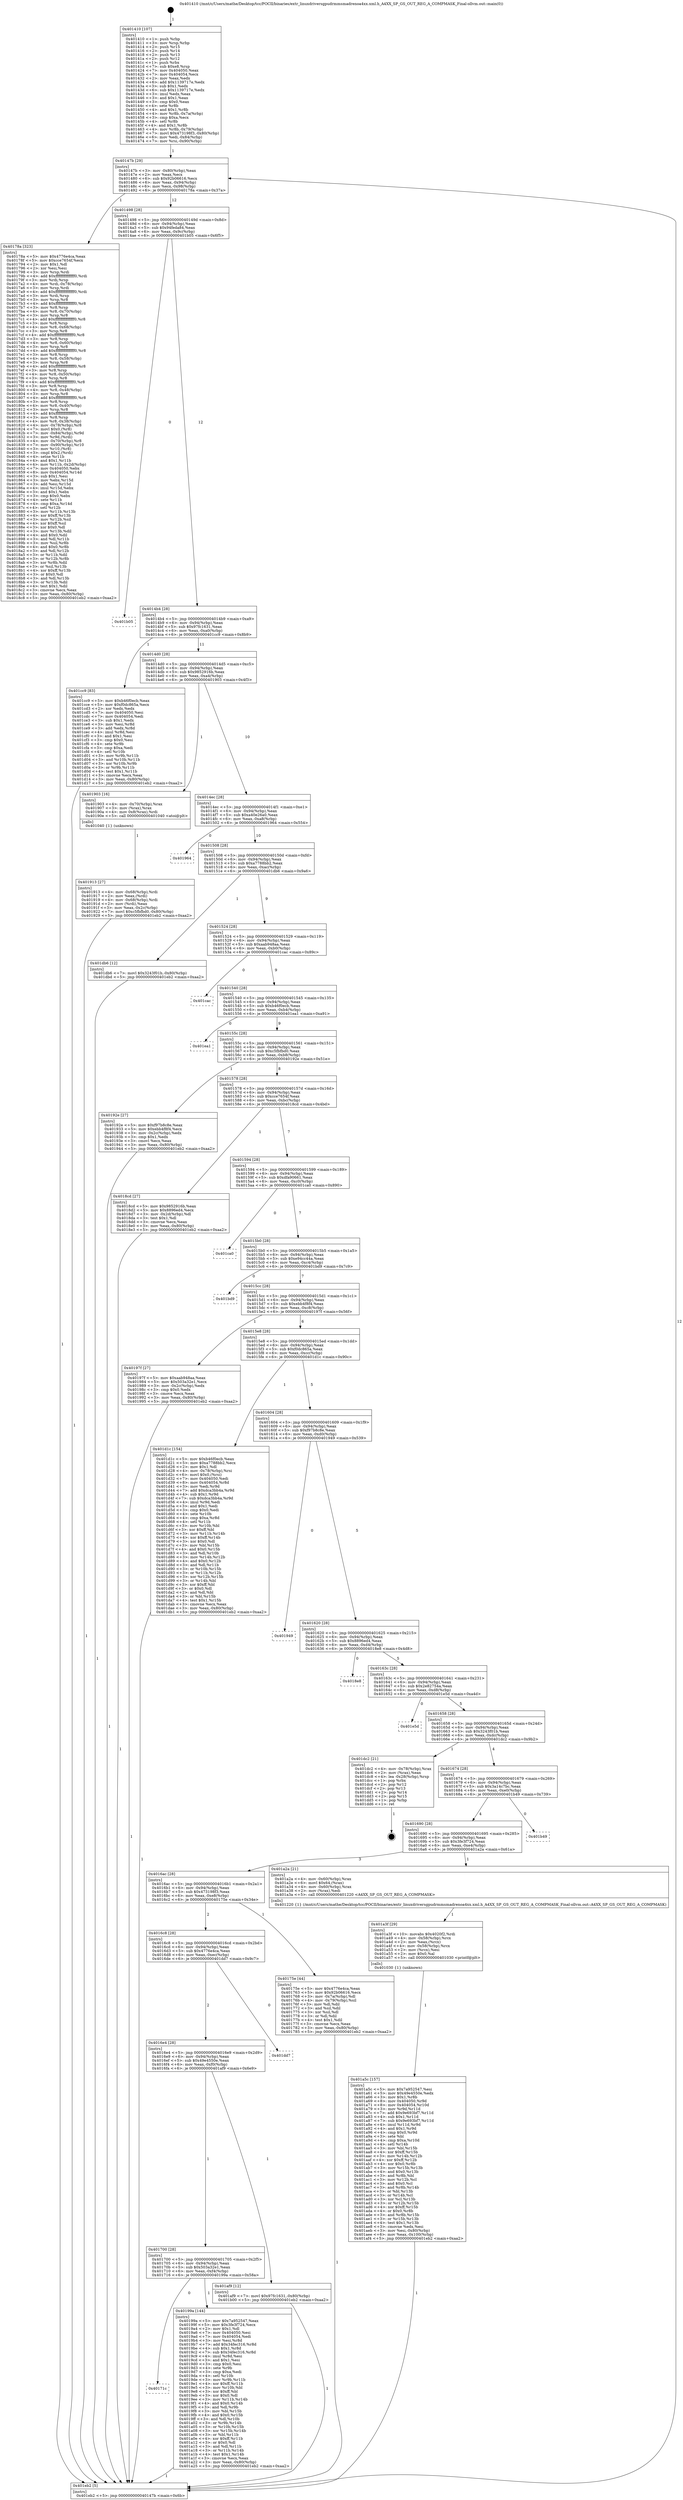 digraph "0x401410" {
  label = "0x401410 (/mnt/c/Users/mathe/Desktop/tcc/POCII/binaries/extr_linuxdriversgpudrmmsmadrenoa4xx.xml.h_A4XX_SP_GS_OUT_REG_A_COMPMASK_Final-ollvm.out::main(0))"
  labelloc = "t"
  node[shape=record]

  Entry [label="",width=0.3,height=0.3,shape=circle,fillcolor=black,style=filled]
  "0x40147b" [label="{
     0x40147b [29]\l
     | [instrs]\l
     &nbsp;&nbsp;0x40147b \<+3\>: mov -0x80(%rbp),%eax\l
     &nbsp;&nbsp;0x40147e \<+2\>: mov %eax,%ecx\l
     &nbsp;&nbsp;0x401480 \<+6\>: sub $0x92b06616,%ecx\l
     &nbsp;&nbsp;0x401486 \<+6\>: mov %eax,-0x94(%rbp)\l
     &nbsp;&nbsp;0x40148c \<+6\>: mov %ecx,-0x98(%rbp)\l
     &nbsp;&nbsp;0x401492 \<+6\>: je 000000000040178a \<main+0x37a\>\l
  }"]
  "0x40178a" [label="{
     0x40178a [323]\l
     | [instrs]\l
     &nbsp;&nbsp;0x40178a \<+5\>: mov $0x4776e4ca,%eax\l
     &nbsp;&nbsp;0x40178f \<+5\>: mov $0xcce7654f,%ecx\l
     &nbsp;&nbsp;0x401794 \<+2\>: mov $0x1,%dl\l
     &nbsp;&nbsp;0x401796 \<+2\>: xor %esi,%esi\l
     &nbsp;&nbsp;0x401798 \<+3\>: mov %rsp,%rdi\l
     &nbsp;&nbsp;0x40179b \<+4\>: add $0xfffffffffffffff0,%rdi\l
     &nbsp;&nbsp;0x40179f \<+3\>: mov %rdi,%rsp\l
     &nbsp;&nbsp;0x4017a2 \<+4\>: mov %rdi,-0x78(%rbp)\l
     &nbsp;&nbsp;0x4017a6 \<+3\>: mov %rsp,%rdi\l
     &nbsp;&nbsp;0x4017a9 \<+4\>: add $0xfffffffffffffff0,%rdi\l
     &nbsp;&nbsp;0x4017ad \<+3\>: mov %rdi,%rsp\l
     &nbsp;&nbsp;0x4017b0 \<+3\>: mov %rsp,%r8\l
     &nbsp;&nbsp;0x4017b3 \<+4\>: add $0xfffffffffffffff0,%r8\l
     &nbsp;&nbsp;0x4017b7 \<+3\>: mov %r8,%rsp\l
     &nbsp;&nbsp;0x4017ba \<+4\>: mov %r8,-0x70(%rbp)\l
     &nbsp;&nbsp;0x4017be \<+3\>: mov %rsp,%r8\l
     &nbsp;&nbsp;0x4017c1 \<+4\>: add $0xfffffffffffffff0,%r8\l
     &nbsp;&nbsp;0x4017c5 \<+3\>: mov %r8,%rsp\l
     &nbsp;&nbsp;0x4017c8 \<+4\>: mov %r8,-0x68(%rbp)\l
     &nbsp;&nbsp;0x4017cc \<+3\>: mov %rsp,%r8\l
     &nbsp;&nbsp;0x4017cf \<+4\>: add $0xfffffffffffffff0,%r8\l
     &nbsp;&nbsp;0x4017d3 \<+3\>: mov %r8,%rsp\l
     &nbsp;&nbsp;0x4017d6 \<+4\>: mov %r8,-0x60(%rbp)\l
     &nbsp;&nbsp;0x4017da \<+3\>: mov %rsp,%r8\l
     &nbsp;&nbsp;0x4017dd \<+4\>: add $0xfffffffffffffff0,%r8\l
     &nbsp;&nbsp;0x4017e1 \<+3\>: mov %r8,%rsp\l
     &nbsp;&nbsp;0x4017e4 \<+4\>: mov %r8,-0x58(%rbp)\l
     &nbsp;&nbsp;0x4017e8 \<+3\>: mov %rsp,%r8\l
     &nbsp;&nbsp;0x4017eb \<+4\>: add $0xfffffffffffffff0,%r8\l
     &nbsp;&nbsp;0x4017ef \<+3\>: mov %r8,%rsp\l
     &nbsp;&nbsp;0x4017f2 \<+4\>: mov %r8,-0x50(%rbp)\l
     &nbsp;&nbsp;0x4017f6 \<+3\>: mov %rsp,%r8\l
     &nbsp;&nbsp;0x4017f9 \<+4\>: add $0xfffffffffffffff0,%r8\l
     &nbsp;&nbsp;0x4017fd \<+3\>: mov %r8,%rsp\l
     &nbsp;&nbsp;0x401800 \<+4\>: mov %r8,-0x48(%rbp)\l
     &nbsp;&nbsp;0x401804 \<+3\>: mov %rsp,%r8\l
     &nbsp;&nbsp;0x401807 \<+4\>: add $0xfffffffffffffff0,%r8\l
     &nbsp;&nbsp;0x40180b \<+3\>: mov %r8,%rsp\l
     &nbsp;&nbsp;0x40180e \<+4\>: mov %r8,-0x40(%rbp)\l
     &nbsp;&nbsp;0x401812 \<+3\>: mov %rsp,%r8\l
     &nbsp;&nbsp;0x401815 \<+4\>: add $0xfffffffffffffff0,%r8\l
     &nbsp;&nbsp;0x401819 \<+3\>: mov %r8,%rsp\l
     &nbsp;&nbsp;0x40181c \<+4\>: mov %r8,-0x38(%rbp)\l
     &nbsp;&nbsp;0x401820 \<+4\>: mov -0x78(%rbp),%r8\l
     &nbsp;&nbsp;0x401824 \<+7\>: movl $0x0,(%r8)\l
     &nbsp;&nbsp;0x40182b \<+7\>: mov -0x84(%rbp),%r9d\l
     &nbsp;&nbsp;0x401832 \<+3\>: mov %r9d,(%rdi)\l
     &nbsp;&nbsp;0x401835 \<+4\>: mov -0x70(%rbp),%r8\l
     &nbsp;&nbsp;0x401839 \<+7\>: mov -0x90(%rbp),%r10\l
     &nbsp;&nbsp;0x401840 \<+3\>: mov %r10,(%r8)\l
     &nbsp;&nbsp;0x401843 \<+3\>: cmpl $0x2,(%rdi)\l
     &nbsp;&nbsp;0x401846 \<+4\>: setne %r11b\l
     &nbsp;&nbsp;0x40184a \<+4\>: and $0x1,%r11b\l
     &nbsp;&nbsp;0x40184e \<+4\>: mov %r11b,-0x2d(%rbp)\l
     &nbsp;&nbsp;0x401852 \<+7\>: mov 0x404050,%ebx\l
     &nbsp;&nbsp;0x401859 \<+8\>: mov 0x404054,%r14d\l
     &nbsp;&nbsp;0x401861 \<+3\>: sub $0x1,%esi\l
     &nbsp;&nbsp;0x401864 \<+3\>: mov %ebx,%r15d\l
     &nbsp;&nbsp;0x401867 \<+3\>: add %esi,%r15d\l
     &nbsp;&nbsp;0x40186a \<+4\>: imul %r15d,%ebx\l
     &nbsp;&nbsp;0x40186e \<+3\>: and $0x1,%ebx\l
     &nbsp;&nbsp;0x401871 \<+3\>: cmp $0x0,%ebx\l
     &nbsp;&nbsp;0x401874 \<+4\>: sete %r11b\l
     &nbsp;&nbsp;0x401878 \<+4\>: cmp $0xa,%r14d\l
     &nbsp;&nbsp;0x40187c \<+4\>: setl %r12b\l
     &nbsp;&nbsp;0x401880 \<+3\>: mov %r11b,%r13b\l
     &nbsp;&nbsp;0x401883 \<+4\>: xor $0xff,%r13b\l
     &nbsp;&nbsp;0x401887 \<+3\>: mov %r12b,%sil\l
     &nbsp;&nbsp;0x40188a \<+4\>: xor $0xff,%sil\l
     &nbsp;&nbsp;0x40188e \<+3\>: xor $0x0,%dl\l
     &nbsp;&nbsp;0x401891 \<+3\>: mov %r13b,%dil\l
     &nbsp;&nbsp;0x401894 \<+4\>: and $0x0,%dil\l
     &nbsp;&nbsp;0x401898 \<+3\>: and %dl,%r11b\l
     &nbsp;&nbsp;0x40189b \<+3\>: mov %sil,%r8b\l
     &nbsp;&nbsp;0x40189e \<+4\>: and $0x0,%r8b\l
     &nbsp;&nbsp;0x4018a2 \<+3\>: and %dl,%r12b\l
     &nbsp;&nbsp;0x4018a5 \<+3\>: or %r11b,%dil\l
     &nbsp;&nbsp;0x4018a8 \<+3\>: or %r12b,%r8b\l
     &nbsp;&nbsp;0x4018ab \<+3\>: xor %r8b,%dil\l
     &nbsp;&nbsp;0x4018ae \<+3\>: or %sil,%r13b\l
     &nbsp;&nbsp;0x4018b1 \<+4\>: xor $0xff,%r13b\l
     &nbsp;&nbsp;0x4018b5 \<+3\>: or $0x0,%dl\l
     &nbsp;&nbsp;0x4018b8 \<+3\>: and %dl,%r13b\l
     &nbsp;&nbsp;0x4018bb \<+3\>: or %r13b,%dil\l
     &nbsp;&nbsp;0x4018be \<+4\>: test $0x1,%dil\l
     &nbsp;&nbsp;0x4018c2 \<+3\>: cmovne %ecx,%eax\l
     &nbsp;&nbsp;0x4018c5 \<+3\>: mov %eax,-0x80(%rbp)\l
     &nbsp;&nbsp;0x4018c8 \<+5\>: jmp 0000000000401eb2 \<main+0xaa2\>\l
  }"]
  "0x401498" [label="{
     0x401498 [28]\l
     | [instrs]\l
     &nbsp;&nbsp;0x401498 \<+5\>: jmp 000000000040149d \<main+0x8d\>\l
     &nbsp;&nbsp;0x40149d \<+6\>: mov -0x94(%rbp),%eax\l
     &nbsp;&nbsp;0x4014a3 \<+5\>: sub $0x94feda84,%eax\l
     &nbsp;&nbsp;0x4014a8 \<+6\>: mov %eax,-0x9c(%rbp)\l
     &nbsp;&nbsp;0x4014ae \<+6\>: je 0000000000401b05 \<main+0x6f5\>\l
  }"]
  Exit [label="",width=0.3,height=0.3,shape=circle,fillcolor=black,style=filled,peripheries=2]
  "0x401b05" [label="{
     0x401b05\l
  }", style=dashed]
  "0x4014b4" [label="{
     0x4014b4 [28]\l
     | [instrs]\l
     &nbsp;&nbsp;0x4014b4 \<+5\>: jmp 00000000004014b9 \<main+0xa9\>\l
     &nbsp;&nbsp;0x4014b9 \<+6\>: mov -0x94(%rbp),%eax\l
     &nbsp;&nbsp;0x4014bf \<+5\>: sub $0x97fc1631,%eax\l
     &nbsp;&nbsp;0x4014c4 \<+6\>: mov %eax,-0xa0(%rbp)\l
     &nbsp;&nbsp;0x4014ca \<+6\>: je 0000000000401cc9 \<main+0x8b9\>\l
  }"]
  "0x401a5c" [label="{
     0x401a5c [157]\l
     | [instrs]\l
     &nbsp;&nbsp;0x401a5c \<+5\>: mov $0x7a952547,%esi\l
     &nbsp;&nbsp;0x401a61 \<+5\>: mov $0x49e4550e,%edx\l
     &nbsp;&nbsp;0x401a66 \<+3\>: mov $0x1,%r8b\l
     &nbsp;&nbsp;0x401a69 \<+8\>: mov 0x404050,%r9d\l
     &nbsp;&nbsp;0x401a71 \<+8\>: mov 0x404054,%r10d\l
     &nbsp;&nbsp;0x401a79 \<+3\>: mov %r9d,%r11d\l
     &nbsp;&nbsp;0x401a7c \<+7\>: add $0x9e693bf7,%r11d\l
     &nbsp;&nbsp;0x401a83 \<+4\>: sub $0x1,%r11d\l
     &nbsp;&nbsp;0x401a87 \<+7\>: sub $0x9e693bf7,%r11d\l
     &nbsp;&nbsp;0x401a8e \<+4\>: imul %r11d,%r9d\l
     &nbsp;&nbsp;0x401a92 \<+4\>: and $0x1,%r9d\l
     &nbsp;&nbsp;0x401a96 \<+4\>: cmp $0x0,%r9d\l
     &nbsp;&nbsp;0x401a9a \<+3\>: sete %bl\l
     &nbsp;&nbsp;0x401a9d \<+4\>: cmp $0xa,%r10d\l
     &nbsp;&nbsp;0x401aa1 \<+4\>: setl %r14b\l
     &nbsp;&nbsp;0x401aa5 \<+3\>: mov %bl,%r15b\l
     &nbsp;&nbsp;0x401aa8 \<+4\>: xor $0xff,%r15b\l
     &nbsp;&nbsp;0x401aac \<+3\>: mov %r14b,%r12b\l
     &nbsp;&nbsp;0x401aaf \<+4\>: xor $0xff,%r12b\l
     &nbsp;&nbsp;0x401ab3 \<+4\>: xor $0x0,%r8b\l
     &nbsp;&nbsp;0x401ab7 \<+3\>: mov %r15b,%r13b\l
     &nbsp;&nbsp;0x401aba \<+4\>: and $0x0,%r13b\l
     &nbsp;&nbsp;0x401abe \<+3\>: and %r8b,%bl\l
     &nbsp;&nbsp;0x401ac1 \<+3\>: mov %r12b,%cl\l
     &nbsp;&nbsp;0x401ac4 \<+3\>: and $0x0,%cl\l
     &nbsp;&nbsp;0x401ac7 \<+3\>: and %r8b,%r14b\l
     &nbsp;&nbsp;0x401aca \<+3\>: or %bl,%r13b\l
     &nbsp;&nbsp;0x401acd \<+3\>: or %r14b,%cl\l
     &nbsp;&nbsp;0x401ad0 \<+3\>: xor %cl,%r13b\l
     &nbsp;&nbsp;0x401ad3 \<+3\>: or %r12b,%r15b\l
     &nbsp;&nbsp;0x401ad6 \<+4\>: xor $0xff,%r15b\l
     &nbsp;&nbsp;0x401ada \<+4\>: or $0x0,%r8b\l
     &nbsp;&nbsp;0x401ade \<+3\>: and %r8b,%r15b\l
     &nbsp;&nbsp;0x401ae1 \<+3\>: or %r15b,%r13b\l
     &nbsp;&nbsp;0x401ae4 \<+4\>: test $0x1,%r13b\l
     &nbsp;&nbsp;0x401ae8 \<+3\>: cmovne %edx,%esi\l
     &nbsp;&nbsp;0x401aeb \<+3\>: mov %esi,-0x80(%rbp)\l
     &nbsp;&nbsp;0x401aee \<+6\>: mov %eax,-0x100(%rbp)\l
     &nbsp;&nbsp;0x401af4 \<+5\>: jmp 0000000000401eb2 \<main+0xaa2\>\l
  }"]
  "0x401cc9" [label="{
     0x401cc9 [83]\l
     | [instrs]\l
     &nbsp;&nbsp;0x401cc9 \<+5\>: mov $0xb46f0ecb,%eax\l
     &nbsp;&nbsp;0x401cce \<+5\>: mov $0xf0dc865a,%ecx\l
     &nbsp;&nbsp;0x401cd3 \<+2\>: xor %edx,%edx\l
     &nbsp;&nbsp;0x401cd5 \<+7\>: mov 0x404050,%esi\l
     &nbsp;&nbsp;0x401cdc \<+7\>: mov 0x404054,%edi\l
     &nbsp;&nbsp;0x401ce3 \<+3\>: sub $0x1,%edx\l
     &nbsp;&nbsp;0x401ce6 \<+3\>: mov %esi,%r8d\l
     &nbsp;&nbsp;0x401ce9 \<+3\>: add %edx,%r8d\l
     &nbsp;&nbsp;0x401cec \<+4\>: imul %r8d,%esi\l
     &nbsp;&nbsp;0x401cf0 \<+3\>: and $0x1,%esi\l
     &nbsp;&nbsp;0x401cf3 \<+3\>: cmp $0x0,%esi\l
     &nbsp;&nbsp;0x401cf6 \<+4\>: sete %r9b\l
     &nbsp;&nbsp;0x401cfa \<+3\>: cmp $0xa,%edi\l
     &nbsp;&nbsp;0x401cfd \<+4\>: setl %r10b\l
     &nbsp;&nbsp;0x401d01 \<+3\>: mov %r9b,%r11b\l
     &nbsp;&nbsp;0x401d04 \<+3\>: and %r10b,%r11b\l
     &nbsp;&nbsp;0x401d07 \<+3\>: xor %r10b,%r9b\l
     &nbsp;&nbsp;0x401d0a \<+3\>: or %r9b,%r11b\l
     &nbsp;&nbsp;0x401d0d \<+4\>: test $0x1,%r11b\l
     &nbsp;&nbsp;0x401d11 \<+3\>: cmovne %ecx,%eax\l
     &nbsp;&nbsp;0x401d14 \<+3\>: mov %eax,-0x80(%rbp)\l
     &nbsp;&nbsp;0x401d17 \<+5\>: jmp 0000000000401eb2 \<main+0xaa2\>\l
  }"]
  "0x4014d0" [label="{
     0x4014d0 [28]\l
     | [instrs]\l
     &nbsp;&nbsp;0x4014d0 \<+5\>: jmp 00000000004014d5 \<main+0xc5\>\l
     &nbsp;&nbsp;0x4014d5 \<+6\>: mov -0x94(%rbp),%eax\l
     &nbsp;&nbsp;0x4014db \<+5\>: sub $0x9852916b,%eax\l
     &nbsp;&nbsp;0x4014e0 \<+6\>: mov %eax,-0xa4(%rbp)\l
     &nbsp;&nbsp;0x4014e6 \<+6\>: je 0000000000401903 \<main+0x4f3\>\l
  }"]
  "0x401a3f" [label="{
     0x401a3f [29]\l
     | [instrs]\l
     &nbsp;&nbsp;0x401a3f \<+10\>: movabs $0x4020f2,%rdi\l
     &nbsp;&nbsp;0x401a49 \<+4\>: mov -0x58(%rbp),%rcx\l
     &nbsp;&nbsp;0x401a4d \<+2\>: mov %eax,(%rcx)\l
     &nbsp;&nbsp;0x401a4f \<+4\>: mov -0x58(%rbp),%rcx\l
     &nbsp;&nbsp;0x401a53 \<+2\>: mov (%rcx),%esi\l
     &nbsp;&nbsp;0x401a55 \<+2\>: mov $0x0,%al\l
     &nbsp;&nbsp;0x401a57 \<+5\>: call 0000000000401030 \<printf@plt\>\l
     | [calls]\l
     &nbsp;&nbsp;0x401030 \{1\} (unknown)\l
  }"]
  "0x401903" [label="{
     0x401903 [16]\l
     | [instrs]\l
     &nbsp;&nbsp;0x401903 \<+4\>: mov -0x70(%rbp),%rax\l
     &nbsp;&nbsp;0x401907 \<+3\>: mov (%rax),%rax\l
     &nbsp;&nbsp;0x40190a \<+4\>: mov 0x8(%rax),%rdi\l
     &nbsp;&nbsp;0x40190e \<+5\>: call 0000000000401040 \<atoi@plt\>\l
     | [calls]\l
     &nbsp;&nbsp;0x401040 \{1\} (unknown)\l
  }"]
  "0x4014ec" [label="{
     0x4014ec [28]\l
     | [instrs]\l
     &nbsp;&nbsp;0x4014ec \<+5\>: jmp 00000000004014f1 \<main+0xe1\>\l
     &nbsp;&nbsp;0x4014f1 \<+6\>: mov -0x94(%rbp),%eax\l
     &nbsp;&nbsp;0x4014f7 \<+5\>: sub $0xa40e26a0,%eax\l
     &nbsp;&nbsp;0x4014fc \<+6\>: mov %eax,-0xa8(%rbp)\l
     &nbsp;&nbsp;0x401502 \<+6\>: je 0000000000401964 \<main+0x554\>\l
  }"]
  "0x40171c" [label="{
     0x40171c\l
  }", style=dashed]
  "0x401964" [label="{
     0x401964\l
  }", style=dashed]
  "0x401508" [label="{
     0x401508 [28]\l
     | [instrs]\l
     &nbsp;&nbsp;0x401508 \<+5\>: jmp 000000000040150d \<main+0xfd\>\l
     &nbsp;&nbsp;0x40150d \<+6\>: mov -0x94(%rbp),%eax\l
     &nbsp;&nbsp;0x401513 \<+5\>: sub $0xa7788bb2,%eax\l
     &nbsp;&nbsp;0x401518 \<+6\>: mov %eax,-0xac(%rbp)\l
     &nbsp;&nbsp;0x40151e \<+6\>: je 0000000000401db6 \<main+0x9a6\>\l
  }"]
  "0x40199a" [label="{
     0x40199a [144]\l
     | [instrs]\l
     &nbsp;&nbsp;0x40199a \<+5\>: mov $0x7a952547,%eax\l
     &nbsp;&nbsp;0x40199f \<+5\>: mov $0x3fe3f724,%ecx\l
     &nbsp;&nbsp;0x4019a4 \<+2\>: mov $0x1,%dl\l
     &nbsp;&nbsp;0x4019a6 \<+7\>: mov 0x404050,%esi\l
     &nbsp;&nbsp;0x4019ad \<+7\>: mov 0x404054,%edi\l
     &nbsp;&nbsp;0x4019b4 \<+3\>: mov %esi,%r8d\l
     &nbsp;&nbsp;0x4019b7 \<+7\>: add $0x34fec316,%r8d\l
     &nbsp;&nbsp;0x4019be \<+4\>: sub $0x1,%r8d\l
     &nbsp;&nbsp;0x4019c2 \<+7\>: sub $0x34fec316,%r8d\l
     &nbsp;&nbsp;0x4019c9 \<+4\>: imul %r8d,%esi\l
     &nbsp;&nbsp;0x4019cd \<+3\>: and $0x1,%esi\l
     &nbsp;&nbsp;0x4019d0 \<+3\>: cmp $0x0,%esi\l
     &nbsp;&nbsp;0x4019d3 \<+4\>: sete %r9b\l
     &nbsp;&nbsp;0x4019d7 \<+3\>: cmp $0xa,%edi\l
     &nbsp;&nbsp;0x4019da \<+4\>: setl %r10b\l
     &nbsp;&nbsp;0x4019de \<+3\>: mov %r9b,%r11b\l
     &nbsp;&nbsp;0x4019e1 \<+4\>: xor $0xff,%r11b\l
     &nbsp;&nbsp;0x4019e5 \<+3\>: mov %r10b,%bl\l
     &nbsp;&nbsp;0x4019e8 \<+3\>: xor $0xff,%bl\l
     &nbsp;&nbsp;0x4019eb \<+3\>: xor $0x0,%dl\l
     &nbsp;&nbsp;0x4019ee \<+3\>: mov %r11b,%r14b\l
     &nbsp;&nbsp;0x4019f1 \<+4\>: and $0x0,%r14b\l
     &nbsp;&nbsp;0x4019f5 \<+3\>: and %dl,%r9b\l
     &nbsp;&nbsp;0x4019f8 \<+3\>: mov %bl,%r15b\l
     &nbsp;&nbsp;0x4019fb \<+4\>: and $0x0,%r15b\l
     &nbsp;&nbsp;0x4019ff \<+3\>: and %dl,%r10b\l
     &nbsp;&nbsp;0x401a02 \<+3\>: or %r9b,%r14b\l
     &nbsp;&nbsp;0x401a05 \<+3\>: or %r10b,%r15b\l
     &nbsp;&nbsp;0x401a08 \<+3\>: xor %r15b,%r14b\l
     &nbsp;&nbsp;0x401a0b \<+3\>: or %bl,%r11b\l
     &nbsp;&nbsp;0x401a0e \<+4\>: xor $0xff,%r11b\l
     &nbsp;&nbsp;0x401a12 \<+3\>: or $0x0,%dl\l
     &nbsp;&nbsp;0x401a15 \<+3\>: and %dl,%r11b\l
     &nbsp;&nbsp;0x401a18 \<+3\>: or %r11b,%r14b\l
     &nbsp;&nbsp;0x401a1b \<+4\>: test $0x1,%r14b\l
     &nbsp;&nbsp;0x401a1f \<+3\>: cmovne %ecx,%eax\l
     &nbsp;&nbsp;0x401a22 \<+3\>: mov %eax,-0x80(%rbp)\l
     &nbsp;&nbsp;0x401a25 \<+5\>: jmp 0000000000401eb2 \<main+0xaa2\>\l
  }"]
  "0x401db6" [label="{
     0x401db6 [12]\l
     | [instrs]\l
     &nbsp;&nbsp;0x401db6 \<+7\>: movl $0x3243f01b,-0x80(%rbp)\l
     &nbsp;&nbsp;0x401dbd \<+5\>: jmp 0000000000401eb2 \<main+0xaa2\>\l
  }"]
  "0x401524" [label="{
     0x401524 [28]\l
     | [instrs]\l
     &nbsp;&nbsp;0x401524 \<+5\>: jmp 0000000000401529 \<main+0x119\>\l
     &nbsp;&nbsp;0x401529 \<+6\>: mov -0x94(%rbp),%eax\l
     &nbsp;&nbsp;0x40152f \<+5\>: sub $0xaab948aa,%eax\l
     &nbsp;&nbsp;0x401534 \<+6\>: mov %eax,-0xb0(%rbp)\l
     &nbsp;&nbsp;0x40153a \<+6\>: je 0000000000401cac \<main+0x89c\>\l
  }"]
  "0x401700" [label="{
     0x401700 [28]\l
     | [instrs]\l
     &nbsp;&nbsp;0x401700 \<+5\>: jmp 0000000000401705 \<main+0x2f5\>\l
     &nbsp;&nbsp;0x401705 \<+6\>: mov -0x94(%rbp),%eax\l
     &nbsp;&nbsp;0x40170b \<+5\>: sub $0x503a32e1,%eax\l
     &nbsp;&nbsp;0x401710 \<+6\>: mov %eax,-0xf4(%rbp)\l
     &nbsp;&nbsp;0x401716 \<+6\>: je 000000000040199a \<main+0x58a\>\l
  }"]
  "0x401cac" [label="{
     0x401cac\l
  }", style=dashed]
  "0x401540" [label="{
     0x401540 [28]\l
     | [instrs]\l
     &nbsp;&nbsp;0x401540 \<+5\>: jmp 0000000000401545 \<main+0x135\>\l
     &nbsp;&nbsp;0x401545 \<+6\>: mov -0x94(%rbp),%eax\l
     &nbsp;&nbsp;0x40154b \<+5\>: sub $0xb46f0ecb,%eax\l
     &nbsp;&nbsp;0x401550 \<+6\>: mov %eax,-0xb4(%rbp)\l
     &nbsp;&nbsp;0x401556 \<+6\>: je 0000000000401ea1 \<main+0xa91\>\l
  }"]
  "0x401af9" [label="{
     0x401af9 [12]\l
     | [instrs]\l
     &nbsp;&nbsp;0x401af9 \<+7\>: movl $0x97fc1631,-0x80(%rbp)\l
     &nbsp;&nbsp;0x401b00 \<+5\>: jmp 0000000000401eb2 \<main+0xaa2\>\l
  }"]
  "0x401ea1" [label="{
     0x401ea1\l
  }", style=dashed]
  "0x40155c" [label="{
     0x40155c [28]\l
     | [instrs]\l
     &nbsp;&nbsp;0x40155c \<+5\>: jmp 0000000000401561 \<main+0x151\>\l
     &nbsp;&nbsp;0x401561 \<+6\>: mov -0x94(%rbp),%eax\l
     &nbsp;&nbsp;0x401567 \<+5\>: sub $0xc5fbfbd0,%eax\l
     &nbsp;&nbsp;0x40156c \<+6\>: mov %eax,-0xb8(%rbp)\l
     &nbsp;&nbsp;0x401572 \<+6\>: je 000000000040192e \<main+0x51e\>\l
  }"]
  "0x4016e4" [label="{
     0x4016e4 [28]\l
     | [instrs]\l
     &nbsp;&nbsp;0x4016e4 \<+5\>: jmp 00000000004016e9 \<main+0x2d9\>\l
     &nbsp;&nbsp;0x4016e9 \<+6\>: mov -0x94(%rbp),%eax\l
     &nbsp;&nbsp;0x4016ef \<+5\>: sub $0x49e4550e,%eax\l
     &nbsp;&nbsp;0x4016f4 \<+6\>: mov %eax,-0xf0(%rbp)\l
     &nbsp;&nbsp;0x4016fa \<+6\>: je 0000000000401af9 \<main+0x6e9\>\l
  }"]
  "0x40192e" [label="{
     0x40192e [27]\l
     | [instrs]\l
     &nbsp;&nbsp;0x40192e \<+5\>: mov $0xf97b8c8e,%eax\l
     &nbsp;&nbsp;0x401933 \<+5\>: mov $0xebb4f8f4,%ecx\l
     &nbsp;&nbsp;0x401938 \<+3\>: mov -0x2c(%rbp),%edx\l
     &nbsp;&nbsp;0x40193b \<+3\>: cmp $0x1,%edx\l
     &nbsp;&nbsp;0x40193e \<+3\>: cmovl %ecx,%eax\l
     &nbsp;&nbsp;0x401941 \<+3\>: mov %eax,-0x80(%rbp)\l
     &nbsp;&nbsp;0x401944 \<+5\>: jmp 0000000000401eb2 \<main+0xaa2\>\l
  }"]
  "0x401578" [label="{
     0x401578 [28]\l
     | [instrs]\l
     &nbsp;&nbsp;0x401578 \<+5\>: jmp 000000000040157d \<main+0x16d\>\l
     &nbsp;&nbsp;0x40157d \<+6\>: mov -0x94(%rbp),%eax\l
     &nbsp;&nbsp;0x401583 \<+5\>: sub $0xcce7654f,%eax\l
     &nbsp;&nbsp;0x401588 \<+6\>: mov %eax,-0xbc(%rbp)\l
     &nbsp;&nbsp;0x40158e \<+6\>: je 00000000004018cd \<main+0x4bd\>\l
  }"]
  "0x401dd7" [label="{
     0x401dd7\l
  }", style=dashed]
  "0x4018cd" [label="{
     0x4018cd [27]\l
     | [instrs]\l
     &nbsp;&nbsp;0x4018cd \<+5\>: mov $0x9852916b,%eax\l
     &nbsp;&nbsp;0x4018d2 \<+5\>: mov $0x8896ed4,%ecx\l
     &nbsp;&nbsp;0x4018d7 \<+3\>: mov -0x2d(%rbp),%dl\l
     &nbsp;&nbsp;0x4018da \<+3\>: test $0x1,%dl\l
     &nbsp;&nbsp;0x4018dd \<+3\>: cmovne %ecx,%eax\l
     &nbsp;&nbsp;0x4018e0 \<+3\>: mov %eax,-0x80(%rbp)\l
     &nbsp;&nbsp;0x4018e3 \<+5\>: jmp 0000000000401eb2 \<main+0xaa2\>\l
  }"]
  "0x401594" [label="{
     0x401594 [28]\l
     | [instrs]\l
     &nbsp;&nbsp;0x401594 \<+5\>: jmp 0000000000401599 \<main+0x189\>\l
     &nbsp;&nbsp;0x401599 \<+6\>: mov -0x94(%rbp),%eax\l
     &nbsp;&nbsp;0x40159f \<+5\>: sub $0xdfa90661,%eax\l
     &nbsp;&nbsp;0x4015a4 \<+6\>: mov %eax,-0xc0(%rbp)\l
     &nbsp;&nbsp;0x4015aa \<+6\>: je 0000000000401ca0 \<main+0x890\>\l
  }"]
  "0x401913" [label="{
     0x401913 [27]\l
     | [instrs]\l
     &nbsp;&nbsp;0x401913 \<+4\>: mov -0x68(%rbp),%rdi\l
     &nbsp;&nbsp;0x401917 \<+2\>: mov %eax,(%rdi)\l
     &nbsp;&nbsp;0x401919 \<+4\>: mov -0x68(%rbp),%rdi\l
     &nbsp;&nbsp;0x40191d \<+2\>: mov (%rdi),%eax\l
     &nbsp;&nbsp;0x40191f \<+3\>: mov %eax,-0x2c(%rbp)\l
     &nbsp;&nbsp;0x401922 \<+7\>: movl $0xc5fbfbd0,-0x80(%rbp)\l
     &nbsp;&nbsp;0x401929 \<+5\>: jmp 0000000000401eb2 \<main+0xaa2\>\l
  }"]
  "0x401ca0" [label="{
     0x401ca0\l
  }", style=dashed]
  "0x4015b0" [label="{
     0x4015b0 [28]\l
     | [instrs]\l
     &nbsp;&nbsp;0x4015b0 \<+5\>: jmp 00000000004015b5 \<main+0x1a5\>\l
     &nbsp;&nbsp;0x4015b5 \<+6\>: mov -0x94(%rbp),%eax\l
     &nbsp;&nbsp;0x4015bb \<+5\>: sub $0xe94cc44a,%eax\l
     &nbsp;&nbsp;0x4015c0 \<+6\>: mov %eax,-0xc4(%rbp)\l
     &nbsp;&nbsp;0x4015c6 \<+6\>: je 0000000000401bd9 \<main+0x7c9\>\l
  }"]
  "0x401410" [label="{
     0x401410 [107]\l
     | [instrs]\l
     &nbsp;&nbsp;0x401410 \<+1\>: push %rbp\l
     &nbsp;&nbsp;0x401411 \<+3\>: mov %rsp,%rbp\l
     &nbsp;&nbsp;0x401414 \<+2\>: push %r15\l
     &nbsp;&nbsp;0x401416 \<+2\>: push %r14\l
     &nbsp;&nbsp;0x401418 \<+2\>: push %r13\l
     &nbsp;&nbsp;0x40141a \<+2\>: push %r12\l
     &nbsp;&nbsp;0x40141c \<+1\>: push %rbx\l
     &nbsp;&nbsp;0x40141d \<+7\>: sub $0xe8,%rsp\l
     &nbsp;&nbsp;0x401424 \<+7\>: mov 0x404050,%eax\l
     &nbsp;&nbsp;0x40142b \<+7\>: mov 0x404054,%ecx\l
     &nbsp;&nbsp;0x401432 \<+2\>: mov %eax,%edx\l
     &nbsp;&nbsp;0x401434 \<+6\>: add $0x1139717e,%edx\l
     &nbsp;&nbsp;0x40143a \<+3\>: sub $0x1,%edx\l
     &nbsp;&nbsp;0x40143d \<+6\>: sub $0x1139717e,%edx\l
     &nbsp;&nbsp;0x401443 \<+3\>: imul %edx,%eax\l
     &nbsp;&nbsp;0x401446 \<+3\>: and $0x1,%eax\l
     &nbsp;&nbsp;0x401449 \<+3\>: cmp $0x0,%eax\l
     &nbsp;&nbsp;0x40144c \<+4\>: sete %r8b\l
     &nbsp;&nbsp;0x401450 \<+4\>: and $0x1,%r8b\l
     &nbsp;&nbsp;0x401454 \<+4\>: mov %r8b,-0x7a(%rbp)\l
     &nbsp;&nbsp;0x401458 \<+3\>: cmp $0xa,%ecx\l
     &nbsp;&nbsp;0x40145b \<+4\>: setl %r8b\l
     &nbsp;&nbsp;0x40145f \<+4\>: and $0x1,%r8b\l
     &nbsp;&nbsp;0x401463 \<+4\>: mov %r8b,-0x79(%rbp)\l
     &nbsp;&nbsp;0x401467 \<+7\>: movl $0x473198f3,-0x80(%rbp)\l
     &nbsp;&nbsp;0x40146e \<+6\>: mov %edi,-0x84(%rbp)\l
     &nbsp;&nbsp;0x401474 \<+7\>: mov %rsi,-0x90(%rbp)\l
  }"]
  "0x401bd9" [label="{
     0x401bd9\l
  }", style=dashed]
  "0x4015cc" [label="{
     0x4015cc [28]\l
     | [instrs]\l
     &nbsp;&nbsp;0x4015cc \<+5\>: jmp 00000000004015d1 \<main+0x1c1\>\l
     &nbsp;&nbsp;0x4015d1 \<+6\>: mov -0x94(%rbp),%eax\l
     &nbsp;&nbsp;0x4015d7 \<+5\>: sub $0xebb4f8f4,%eax\l
     &nbsp;&nbsp;0x4015dc \<+6\>: mov %eax,-0xc8(%rbp)\l
     &nbsp;&nbsp;0x4015e2 \<+6\>: je 000000000040197f \<main+0x56f\>\l
  }"]
  "0x401eb2" [label="{
     0x401eb2 [5]\l
     | [instrs]\l
     &nbsp;&nbsp;0x401eb2 \<+5\>: jmp 000000000040147b \<main+0x6b\>\l
  }"]
  "0x40197f" [label="{
     0x40197f [27]\l
     | [instrs]\l
     &nbsp;&nbsp;0x40197f \<+5\>: mov $0xaab948aa,%eax\l
     &nbsp;&nbsp;0x401984 \<+5\>: mov $0x503a32e1,%ecx\l
     &nbsp;&nbsp;0x401989 \<+3\>: mov -0x2c(%rbp),%edx\l
     &nbsp;&nbsp;0x40198c \<+3\>: cmp $0x0,%edx\l
     &nbsp;&nbsp;0x40198f \<+3\>: cmove %ecx,%eax\l
     &nbsp;&nbsp;0x401992 \<+3\>: mov %eax,-0x80(%rbp)\l
     &nbsp;&nbsp;0x401995 \<+5\>: jmp 0000000000401eb2 \<main+0xaa2\>\l
  }"]
  "0x4015e8" [label="{
     0x4015e8 [28]\l
     | [instrs]\l
     &nbsp;&nbsp;0x4015e8 \<+5\>: jmp 00000000004015ed \<main+0x1dd\>\l
     &nbsp;&nbsp;0x4015ed \<+6\>: mov -0x94(%rbp),%eax\l
     &nbsp;&nbsp;0x4015f3 \<+5\>: sub $0xf0dc865a,%eax\l
     &nbsp;&nbsp;0x4015f8 \<+6\>: mov %eax,-0xcc(%rbp)\l
     &nbsp;&nbsp;0x4015fe \<+6\>: je 0000000000401d1c \<main+0x90c\>\l
  }"]
  "0x4016c8" [label="{
     0x4016c8 [28]\l
     | [instrs]\l
     &nbsp;&nbsp;0x4016c8 \<+5\>: jmp 00000000004016cd \<main+0x2bd\>\l
     &nbsp;&nbsp;0x4016cd \<+6\>: mov -0x94(%rbp),%eax\l
     &nbsp;&nbsp;0x4016d3 \<+5\>: sub $0x4776e4ca,%eax\l
     &nbsp;&nbsp;0x4016d8 \<+6\>: mov %eax,-0xec(%rbp)\l
     &nbsp;&nbsp;0x4016de \<+6\>: je 0000000000401dd7 \<main+0x9c7\>\l
  }"]
  "0x401d1c" [label="{
     0x401d1c [154]\l
     | [instrs]\l
     &nbsp;&nbsp;0x401d1c \<+5\>: mov $0xb46f0ecb,%eax\l
     &nbsp;&nbsp;0x401d21 \<+5\>: mov $0xa7788bb2,%ecx\l
     &nbsp;&nbsp;0x401d26 \<+2\>: mov $0x1,%dl\l
     &nbsp;&nbsp;0x401d28 \<+4\>: mov -0x78(%rbp),%rsi\l
     &nbsp;&nbsp;0x401d2c \<+6\>: movl $0x0,(%rsi)\l
     &nbsp;&nbsp;0x401d32 \<+7\>: mov 0x404050,%edi\l
     &nbsp;&nbsp;0x401d39 \<+8\>: mov 0x404054,%r8d\l
     &nbsp;&nbsp;0x401d41 \<+3\>: mov %edi,%r9d\l
     &nbsp;&nbsp;0x401d44 \<+7\>: add $0xdca3bb4a,%r9d\l
     &nbsp;&nbsp;0x401d4b \<+4\>: sub $0x1,%r9d\l
     &nbsp;&nbsp;0x401d4f \<+7\>: sub $0xdca3bb4a,%r9d\l
     &nbsp;&nbsp;0x401d56 \<+4\>: imul %r9d,%edi\l
     &nbsp;&nbsp;0x401d5a \<+3\>: and $0x1,%edi\l
     &nbsp;&nbsp;0x401d5d \<+3\>: cmp $0x0,%edi\l
     &nbsp;&nbsp;0x401d60 \<+4\>: sete %r10b\l
     &nbsp;&nbsp;0x401d64 \<+4\>: cmp $0xa,%r8d\l
     &nbsp;&nbsp;0x401d68 \<+4\>: setl %r11b\l
     &nbsp;&nbsp;0x401d6c \<+3\>: mov %r10b,%bl\l
     &nbsp;&nbsp;0x401d6f \<+3\>: xor $0xff,%bl\l
     &nbsp;&nbsp;0x401d72 \<+3\>: mov %r11b,%r14b\l
     &nbsp;&nbsp;0x401d75 \<+4\>: xor $0xff,%r14b\l
     &nbsp;&nbsp;0x401d79 \<+3\>: xor $0x0,%dl\l
     &nbsp;&nbsp;0x401d7c \<+3\>: mov %bl,%r15b\l
     &nbsp;&nbsp;0x401d7f \<+4\>: and $0x0,%r15b\l
     &nbsp;&nbsp;0x401d83 \<+3\>: and %dl,%r10b\l
     &nbsp;&nbsp;0x401d86 \<+3\>: mov %r14b,%r12b\l
     &nbsp;&nbsp;0x401d89 \<+4\>: and $0x0,%r12b\l
     &nbsp;&nbsp;0x401d8d \<+3\>: and %dl,%r11b\l
     &nbsp;&nbsp;0x401d90 \<+3\>: or %r10b,%r15b\l
     &nbsp;&nbsp;0x401d93 \<+3\>: or %r11b,%r12b\l
     &nbsp;&nbsp;0x401d96 \<+3\>: xor %r12b,%r15b\l
     &nbsp;&nbsp;0x401d99 \<+3\>: or %r14b,%bl\l
     &nbsp;&nbsp;0x401d9c \<+3\>: xor $0xff,%bl\l
     &nbsp;&nbsp;0x401d9f \<+3\>: or $0x0,%dl\l
     &nbsp;&nbsp;0x401da2 \<+2\>: and %dl,%bl\l
     &nbsp;&nbsp;0x401da4 \<+3\>: or %bl,%r15b\l
     &nbsp;&nbsp;0x401da7 \<+4\>: test $0x1,%r15b\l
     &nbsp;&nbsp;0x401dab \<+3\>: cmovne %ecx,%eax\l
     &nbsp;&nbsp;0x401dae \<+3\>: mov %eax,-0x80(%rbp)\l
     &nbsp;&nbsp;0x401db1 \<+5\>: jmp 0000000000401eb2 \<main+0xaa2\>\l
  }"]
  "0x401604" [label="{
     0x401604 [28]\l
     | [instrs]\l
     &nbsp;&nbsp;0x401604 \<+5\>: jmp 0000000000401609 \<main+0x1f9\>\l
     &nbsp;&nbsp;0x401609 \<+6\>: mov -0x94(%rbp),%eax\l
     &nbsp;&nbsp;0x40160f \<+5\>: sub $0xf97b8c8e,%eax\l
     &nbsp;&nbsp;0x401614 \<+6\>: mov %eax,-0xd0(%rbp)\l
     &nbsp;&nbsp;0x40161a \<+6\>: je 0000000000401949 \<main+0x539\>\l
  }"]
  "0x40175e" [label="{
     0x40175e [44]\l
     | [instrs]\l
     &nbsp;&nbsp;0x40175e \<+5\>: mov $0x4776e4ca,%eax\l
     &nbsp;&nbsp;0x401763 \<+5\>: mov $0x92b06616,%ecx\l
     &nbsp;&nbsp;0x401768 \<+3\>: mov -0x7a(%rbp),%dl\l
     &nbsp;&nbsp;0x40176b \<+4\>: mov -0x79(%rbp),%sil\l
     &nbsp;&nbsp;0x40176f \<+3\>: mov %dl,%dil\l
     &nbsp;&nbsp;0x401772 \<+3\>: and %sil,%dil\l
     &nbsp;&nbsp;0x401775 \<+3\>: xor %sil,%dl\l
     &nbsp;&nbsp;0x401778 \<+3\>: or %dl,%dil\l
     &nbsp;&nbsp;0x40177b \<+4\>: test $0x1,%dil\l
     &nbsp;&nbsp;0x40177f \<+3\>: cmovne %ecx,%eax\l
     &nbsp;&nbsp;0x401782 \<+3\>: mov %eax,-0x80(%rbp)\l
     &nbsp;&nbsp;0x401785 \<+5\>: jmp 0000000000401eb2 \<main+0xaa2\>\l
  }"]
  "0x401949" [label="{
     0x401949\l
  }", style=dashed]
  "0x401620" [label="{
     0x401620 [28]\l
     | [instrs]\l
     &nbsp;&nbsp;0x401620 \<+5\>: jmp 0000000000401625 \<main+0x215\>\l
     &nbsp;&nbsp;0x401625 \<+6\>: mov -0x94(%rbp),%eax\l
     &nbsp;&nbsp;0x40162b \<+5\>: sub $0x8896ed4,%eax\l
     &nbsp;&nbsp;0x401630 \<+6\>: mov %eax,-0xd4(%rbp)\l
     &nbsp;&nbsp;0x401636 \<+6\>: je 00000000004018e8 \<main+0x4d8\>\l
  }"]
  "0x4016ac" [label="{
     0x4016ac [28]\l
     | [instrs]\l
     &nbsp;&nbsp;0x4016ac \<+5\>: jmp 00000000004016b1 \<main+0x2a1\>\l
     &nbsp;&nbsp;0x4016b1 \<+6\>: mov -0x94(%rbp),%eax\l
     &nbsp;&nbsp;0x4016b7 \<+5\>: sub $0x473198f3,%eax\l
     &nbsp;&nbsp;0x4016bc \<+6\>: mov %eax,-0xe8(%rbp)\l
     &nbsp;&nbsp;0x4016c2 \<+6\>: je 000000000040175e \<main+0x34e\>\l
  }"]
  "0x4018e8" [label="{
     0x4018e8\l
  }", style=dashed]
  "0x40163c" [label="{
     0x40163c [28]\l
     | [instrs]\l
     &nbsp;&nbsp;0x40163c \<+5\>: jmp 0000000000401641 \<main+0x231\>\l
     &nbsp;&nbsp;0x401641 \<+6\>: mov -0x94(%rbp),%eax\l
     &nbsp;&nbsp;0x401647 \<+5\>: sub $0x2e82754a,%eax\l
     &nbsp;&nbsp;0x40164c \<+6\>: mov %eax,-0xd8(%rbp)\l
     &nbsp;&nbsp;0x401652 \<+6\>: je 0000000000401e5d \<main+0xa4d\>\l
  }"]
  "0x401a2a" [label="{
     0x401a2a [21]\l
     | [instrs]\l
     &nbsp;&nbsp;0x401a2a \<+4\>: mov -0x60(%rbp),%rax\l
     &nbsp;&nbsp;0x401a2e \<+6\>: movl $0x64,(%rax)\l
     &nbsp;&nbsp;0x401a34 \<+4\>: mov -0x60(%rbp),%rax\l
     &nbsp;&nbsp;0x401a38 \<+2\>: mov (%rax),%edi\l
     &nbsp;&nbsp;0x401a3a \<+5\>: call 0000000000401220 \<A4XX_SP_GS_OUT_REG_A_COMPMASK\>\l
     | [calls]\l
     &nbsp;&nbsp;0x401220 \{1\} (/mnt/c/Users/mathe/Desktop/tcc/POCII/binaries/extr_linuxdriversgpudrmmsmadrenoa4xx.xml.h_A4XX_SP_GS_OUT_REG_A_COMPMASK_Final-ollvm.out::A4XX_SP_GS_OUT_REG_A_COMPMASK)\l
  }"]
  "0x401e5d" [label="{
     0x401e5d\l
  }", style=dashed]
  "0x401658" [label="{
     0x401658 [28]\l
     | [instrs]\l
     &nbsp;&nbsp;0x401658 \<+5\>: jmp 000000000040165d \<main+0x24d\>\l
     &nbsp;&nbsp;0x40165d \<+6\>: mov -0x94(%rbp),%eax\l
     &nbsp;&nbsp;0x401663 \<+5\>: sub $0x3243f01b,%eax\l
     &nbsp;&nbsp;0x401668 \<+6\>: mov %eax,-0xdc(%rbp)\l
     &nbsp;&nbsp;0x40166e \<+6\>: je 0000000000401dc2 \<main+0x9b2\>\l
  }"]
  "0x401690" [label="{
     0x401690 [28]\l
     | [instrs]\l
     &nbsp;&nbsp;0x401690 \<+5\>: jmp 0000000000401695 \<main+0x285\>\l
     &nbsp;&nbsp;0x401695 \<+6\>: mov -0x94(%rbp),%eax\l
     &nbsp;&nbsp;0x40169b \<+5\>: sub $0x3fe3f724,%eax\l
     &nbsp;&nbsp;0x4016a0 \<+6\>: mov %eax,-0xe4(%rbp)\l
     &nbsp;&nbsp;0x4016a6 \<+6\>: je 0000000000401a2a \<main+0x61a\>\l
  }"]
  "0x401dc2" [label="{
     0x401dc2 [21]\l
     | [instrs]\l
     &nbsp;&nbsp;0x401dc2 \<+4\>: mov -0x78(%rbp),%rax\l
     &nbsp;&nbsp;0x401dc6 \<+2\>: mov (%rax),%eax\l
     &nbsp;&nbsp;0x401dc8 \<+4\>: lea -0x28(%rbp),%rsp\l
     &nbsp;&nbsp;0x401dcc \<+1\>: pop %rbx\l
     &nbsp;&nbsp;0x401dcd \<+2\>: pop %r12\l
     &nbsp;&nbsp;0x401dcf \<+2\>: pop %r13\l
     &nbsp;&nbsp;0x401dd1 \<+2\>: pop %r14\l
     &nbsp;&nbsp;0x401dd3 \<+2\>: pop %r15\l
     &nbsp;&nbsp;0x401dd5 \<+1\>: pop %rbp\l
     &nbsp;&nbsp;0x401dd6 \<+1\>: ret\l
  }"]
  "0x401674" [label="{
     0x401674 [28]\l
     | [instrs]\l
     &nbsp;&nbsp;0x401674 \<+5\>: jmp 0000000000401679 \<main+0x269\>\l
     &nbsp;&nbsp;0x401679 \<+6\>: mov -0x94(%rbp),%eax\l
     &nbsp;&nbsp;0x40167f \<+5\>: sub $0x3a14c7bc,%eax\l
     &nbsp;&nbsp;0x401684 \<+6\>: mov %eax,-0xe0(%rbp)\l
     &nbsp;&nbsp;0x40168a \<+6\>: je 0000000000401b49 \<main+0x739\>\l
  }"]
  "0x401b49" [label="{
     0x401b49\l
  }", style=dashed]
  Entry -> "0x401410" [label=" 1"]
  "0x40147b" -> "0x40178a" [label=" 1"]
  "0x40147b" -> "0x401498" [label=" 12"]
  "0x401dc2" -> Exit [label=" 1"]
  "0x401498" -> "0x401b05" [label=" 0"]
  "0x401498" -> "0x4014b4" [label=" 12"]
  "0x401db6" -> "0x401eb2" [label=" 1"]
  "0x4014b4" -> "0x401cc9" [label=" 1"]
  "0x4014b4" -> "0x4014d0" [label=" 11"]
  "0x401d1c" -> "0x401eb2" [label=" 1"]
  "0x4014d0" -> "0x401903" [label=" 1"]
  "0x4014d0" -> "0x4014ec" [label=" 10"]
  "0x401cc9" -> "0x401eb2" [label=" 1"]
  "0x4014ec" -> "0x401964" [label=" 0"]
  "0x4014ec" -> "0x401508" [label=" 10"]
  "0x401af9" -> "0x401eb2" [label=" 1"]
  "0x401508" -> "0x401db6" [label=" 1"]
  "0x401508" -> "0x401524" [label=" 9"]
  "0x401a5c" -> "0x401eb2" [label=" 1"]
  "0x401524" -> "0x401cac" [label=" 0"]
  "0x401524" -> "0x401540" [label=" 9"]
  "0x401a2a" -> "0x401a3f" [label=" 1"]
  "0x401540" -> "0x401ea1" [label=" 0"]
  "0x401540" -> "0x40155c" [label=" 9"]
  "0x40199a" -> "0x401eb2" [label=" 1"]
  "0x40155c" -> "0x40192e" [label=" 1"]
  "0x40155c" -> "0x401578" [label=" 8"]
  "0x401700" -> "0x40199a" [label=" 1"]
  "0x401578" -> "0x4018cd" [label=" 1"]
  "0x401578" -> "0x401594" [label=" 7"]
  "0x401a3f" -> "0x401a5c" [label=" 1"]
  "0x401594" -> "0x401ca0" [label=" 0"]
  "0x401594" -> "0x4015b0" [label=" 7"]
  "0x4016e4" -> "0x401af9" [label=" 1"]
  "0x4015b0" -> "0x401bd9" [label=" 0"]
  "0x4015b0" -> "0x4015cc" [label=" 7"]
  "0x4016c8" -> "0x4016e4" [label=" 2"]
  "0x4015cc" -> "0x40197f" [label=" 1"]
  "0x4015cc" -> "0x4015e8" [label=" 6"]
  "0x4016c8" -> "0x401dd7" [label=" 0"]
  "0x4015e8" -> "0x401d1c" [label=" 1"]
  "0x4015e8" -> "0x401604" [label=" 5"]
  "0x4016e4" -> "0x401700" [label=" 1"]
  "0x401604" -> "0x401949" [label=" 0"]
  "0x401604" -> "0x401620" [label=" 5"]
  "0x40197f" -> "0x401eb2" [label=" 1"]
  "0x401620" -> "0x4018e8" [label=" 0"]
  "0x401620" -> "0x40163c" [label=" 5"]
  "0x401913" -> "0x401eb2" [label=" 1"]
  "0x40163c" -> "0x401e5d" [label=" 0"]
  "0x40163c" -> "0x401658" [label=" 5"]
  "0x401903" -> "0x401913" [label=" 1"]
  "0x401658" -> "0x401dc2" [label=" 1"]
  "0x401658" -> "0x401674" [label=" 4"]
  "0x40178a" -> "0x401eb2" [label=" 1"]
  "0x401674" -> "0x401b49" [label=" 0"]
  "0x401674" -> "0x401690" [label=" 4"]
  "0x4018cd" -> "0x401eb2" [label=" 1"]
  "0x401690" -> "0x401a2a" [label=" 1"]
  "0x401690" -> "0x4016ac" [label=" 3"]
  "0x40192e" -> "0x401eb2" [label=" 1"]
  "0x4016ac" -> "0x40175e" [label=" 1"]
  "0x4016ac" -> "0x4016c8" [label=" 2"]
  "0x40175e" -> "0x401eb2" [label=" 1"]
  "0x401410" -> "0x40147b" [label=" 1"]
  "0x401eb2" -> "0x40147b" [label=" 12"]
  "0x401700" -> "0x40171c" [label=" 0"]
}
